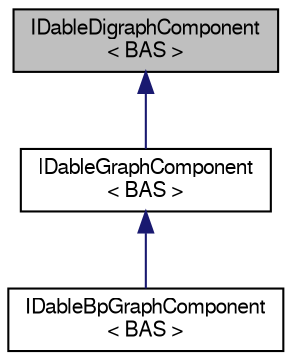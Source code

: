digraph "IDableDigraphComponent&lt; BAS &gt;"
{
 // LATEX_PDF_SIZE
  edge [fontname="FreeSans",fontsize="10",labelfontname="FreeSans",labelfontsize="10"];
  node [fontname="FreeSans",fontsize="10",shape=record];
  Node0 [label="IDableDigraphComponent\l\< BAS \>",height=0.2,width=0.4,color="black", fillcolor="grey75", style="filled", fontcolor="black",tooltip="Skeleton class for idable directed graphs."];
  Node0 -> Node1 [dir="back",color="midnightblue",fontsize="10",style="solid",fontname="FreeSans"];
  Node1 [label="IDableGraphComponent\l\< BAS \>",height=0.2,width=0.4,color="black", fillcolor="white", style="filled",URL="$a05065.html",tooltip="Skeleton class for idable undirected graphs."];
  Node1 -> Node2 [dir="back",color="midnightblue",fontsize="10",style="solid",fontname="FreeSans"];
  Node2 [label="IDableBpGraphComponent\l\< BAS \>",height=0.2,width=0.4,color="black", fillcolor="white", style="filled",URL="$a05073.html",tooltip="Skeleton class for idable undirected bipartite graphs."];
}
